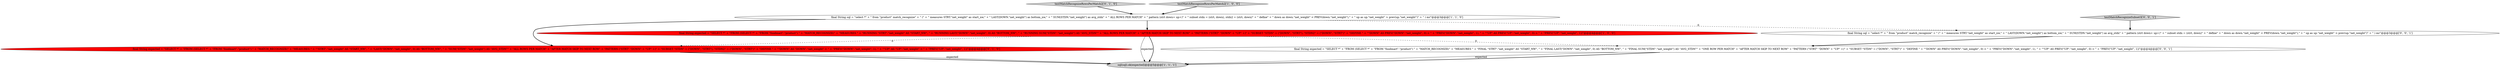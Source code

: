 digraph {
1 [style = filled, label = "sql(sql).ok(expected)@@@5@@@['1', '1', '1']", fillcolor = lightgray, shape = ellipse image = "AAA0AAABBB1BBB"];
8 [style = filled, label = "testMatchRecognizeSubset3['0', '0', '1']", fillcolor = lightgray, shape = diamond image = "AAA0AAABBB3BBB"];
5 [style = filled, label = "final String expected = \"SELECT *\" + \"FROM (SELECT *\" + \"FROM \"foodmart\".\"product\") \" + \"MATCH_RECOGNIZE(\" + \"MEASURES \" + \"\"STRT\".\"net_weight\" AS \"START_NW\", \" + \"LAST(\"DOWN\".\"net_weight\", 0) AS \"BOTTOM_NW\", \" + \"SUM(\"STDN\".\"net_weight\") AS \"AVG_STDN\"\" + \"ALL ROWS PER MATCH\" + \"AFTER MATCH SKIP TO NEXT ROW\" + \"PATTERN (\"STRT\" \"DOWN\" + \"UP\" +)\" + \"SUBSET \"STDN\" = (\"DOWN\", \"STRT\"), \"STDN2\" = (\"DOWN\", \"STRT\")\" + \"DEFINE \" + \"\"DOWN\" AS \"DOWN\".\"net_weight\" < \" + \"PREV(\"DOWN\".\"net_weight\", 1), \" + \"\"UP\" AS \"UP\".\"net_weight\" > \" + \"PREV(\"UP\".\"net_weight\", 1))\"@@@4@@@['0', '1', '0']", fillcolor = red, shape = ellipse image = "AAA1AAABBB2BBB"];
4 [style = filled, label = "testMatchRecognizeRowsPerMatch2['0', '1', '0']", fillcolor = lightgray, shape = diamond image = "AAA0AAABBB2BBB"];
2 [style = filled, label = "final String expected = \"SELECT *\" + \"FROM (SELECT *\" + \"FROM \"foodmart\".\"product\") \" + \"MATCH_RECOGNIZE(\" + \"MEASURES \" + \"RUNNING \"STRT\".\"net_weight\" AS \"START_NW\", \" + \"RUNNING LAST(\"DOWN\".\"net_weight\", 0) AS \"BOTTOM_NW\", \" + \"RUNNING SUM(\"STDN\".\"net_weight\") AS \"AVG_STDN\"\" + \"ALL ROWS PER MATCH\" + \"AFTER MATCH SKIP TO NEXT ROW\" + \"PATTERN (\"STRT\" \"DOWN\" + \"UP\" +)\" + \"SUBSET \"STDN\" = (\"DOWN\", \"STRT\"), \"STDN2\" = (\"DOWN\", \"STRT\")\" + \"DEFINE \" + \"\"DOWN\" AS PREV(\"DOWN\".\"net_weight\", 0) < \" + \"PREV(\"DOWN\".\"net_weight\", 1), \" + \"\"UP\" AS PREV(\"UP\".\"net_weight\", 0) > \" + \"PREV(\"UP\".\"net_weight\", 1))\"@@@4@@@['1', '0', '0']", fillcolor = red, shape = ellipse image = "AAA1AAABBB1BBB"];
7 [style = filled, label = "final String expected = \"SELECT *\" + \"FROM (SELECT *\" + \"FROM \"foodmart\".\"product\") \" + \"MATCH_RECOGNIZE(\" + \"MEASURES \" + \"FINAL \"STRT\".\"net_weight\" AS \"START_NW\", \" + \"FINAL LAST(\"DOWN\".\"net_weight\", 0) AS \"BOTTOM_NW\", \" + \"FINAL SUM(\"STDN\".\"net_weight\") AS \"AVG_STDN\"\" + \"ONE ROW PER MATCH\" + \"AFTER MATCH SKIP TO NEXT ROW\" + \"PATTERN (\"STRT\" \"DOWN\" + \"UP\" +)\" + \"SUBSET \"STDN\" = (\"DOWN\", \"STRT\")\" + \"DEFINE \" + \"\"DOWN\" AS PREV(\"DOWN\".\"net_weight\", 0) < \" + \"PREV(\"DOWN\".\"net_weight\", 1), \" + \"\"UP\" AS PREV(\"UP\".\"net_weight\", 0) > \" + \"PREV(\"UP\".\"net_weight\", 1))\"@@@4@@@['0', '0', '1']", fillcolor = white, shape = ellipse image = "AAA0AAABBB3BBB"];
0 [style = filled, label = "testMatchRecognizeRowsPerMatch2['1', '0', '0']", fillcolor = lightgray, shape = diamond image = "AAA0AAABBB1BBB"];
6 [style = filled, label = "final String sql = \"select *\" + \" from \"product\" match_recognize\" + \" (\" + \" measures STRT.\"net_weight\" as start_nw,\" + \" LAST(DOWN.\"net_weight\") as bottom_nw,\" + \" SUM(STDN.\"net_weight\") as avg_stdn\" + \" pattern (strt down+ up+)\" + \" subset stdn = (strt, down)\" + \" define\" + \" down as down.\"net_weight\" < PREV(down.\"net_weight\"),\" + \" up as up.\"net_weight\" > prev(up.\"net_weight\")\" + \" ) mr\"@@@3@@@['0', '0', '1']", fillcolor = white, shape = ellipse image = "AAA0AAABBB3BBB"];
3 [style = filled, label = "final String sql = \"select *\" + \" from \"product\" match_recognize\" + \" (\" + \" measures STRT.\"net_weight\" as start_nw,\" + \" LAST(DOWN.\"net_weight\") as bottom_nw,\" + \" SUM(STDN.\"net_weight\") as avg_stdn\" + \" ALL ROWS PER MATCH\" + \" pattern (strt down+ up+)\" + \" subset stdn = (strt, down), stdn2 = (strt, down)\" + \" define\" + \" down as down.\"net_weight\" < PREV(down.\"net_weight\"),\" + \" up as up.\"net_weight\" > prev(up.\"net_weight\")\" + \" ) mr\"@@@3@@@['1', '1', '0']", fillcolor = white, shape = ellipse image = "AAA0AAABBB1BBB"];
0->3 [style = bold, label=""];
7->1 [style = solid, label="expected"];
5->1 [style = bold, label=""];
4->3 [style = bold, label=""];
2->5 [style = dashed, label="0"];
3->5 [style = bold, label=""];
8->6 [style = bold, label=""];
3->6 [style = dashed, label="0"];
7->1 [style = bold, label=""];
3->2 [style = bold, label=""];
6->7 [style = bold, label=""];
2->7 [style = dashed, label="0"];
2->1 [style = solid, label="expected"];
2->1 [style = bold, label=""];
5->1 [style = solid, label="expected"];
}
